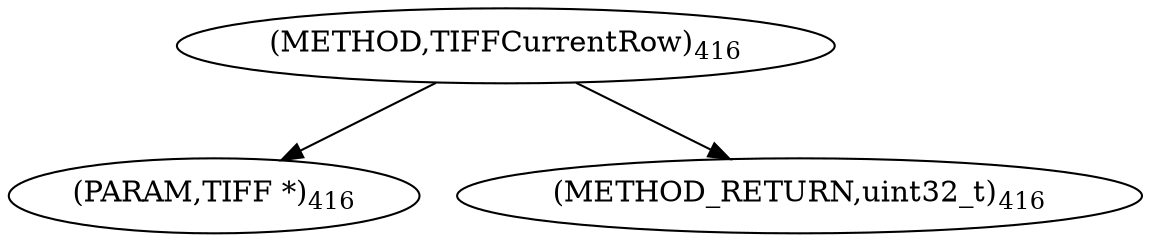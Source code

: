 digraph "TIFFCurrentRow" {  
"8727" [label = <(METHOD,TIFFCurrentRow)<SUB>416</SUB>> ]
"8728" [label = <(PARAM,TIFF *)<SUB>416</SUB>> ]
"8729" [label = <(METHOD_RETURN,uint32_t)<SUB>416</SUB>> ]
  "8727" -> "8728" 
  "8727" -> "8729" 
}
